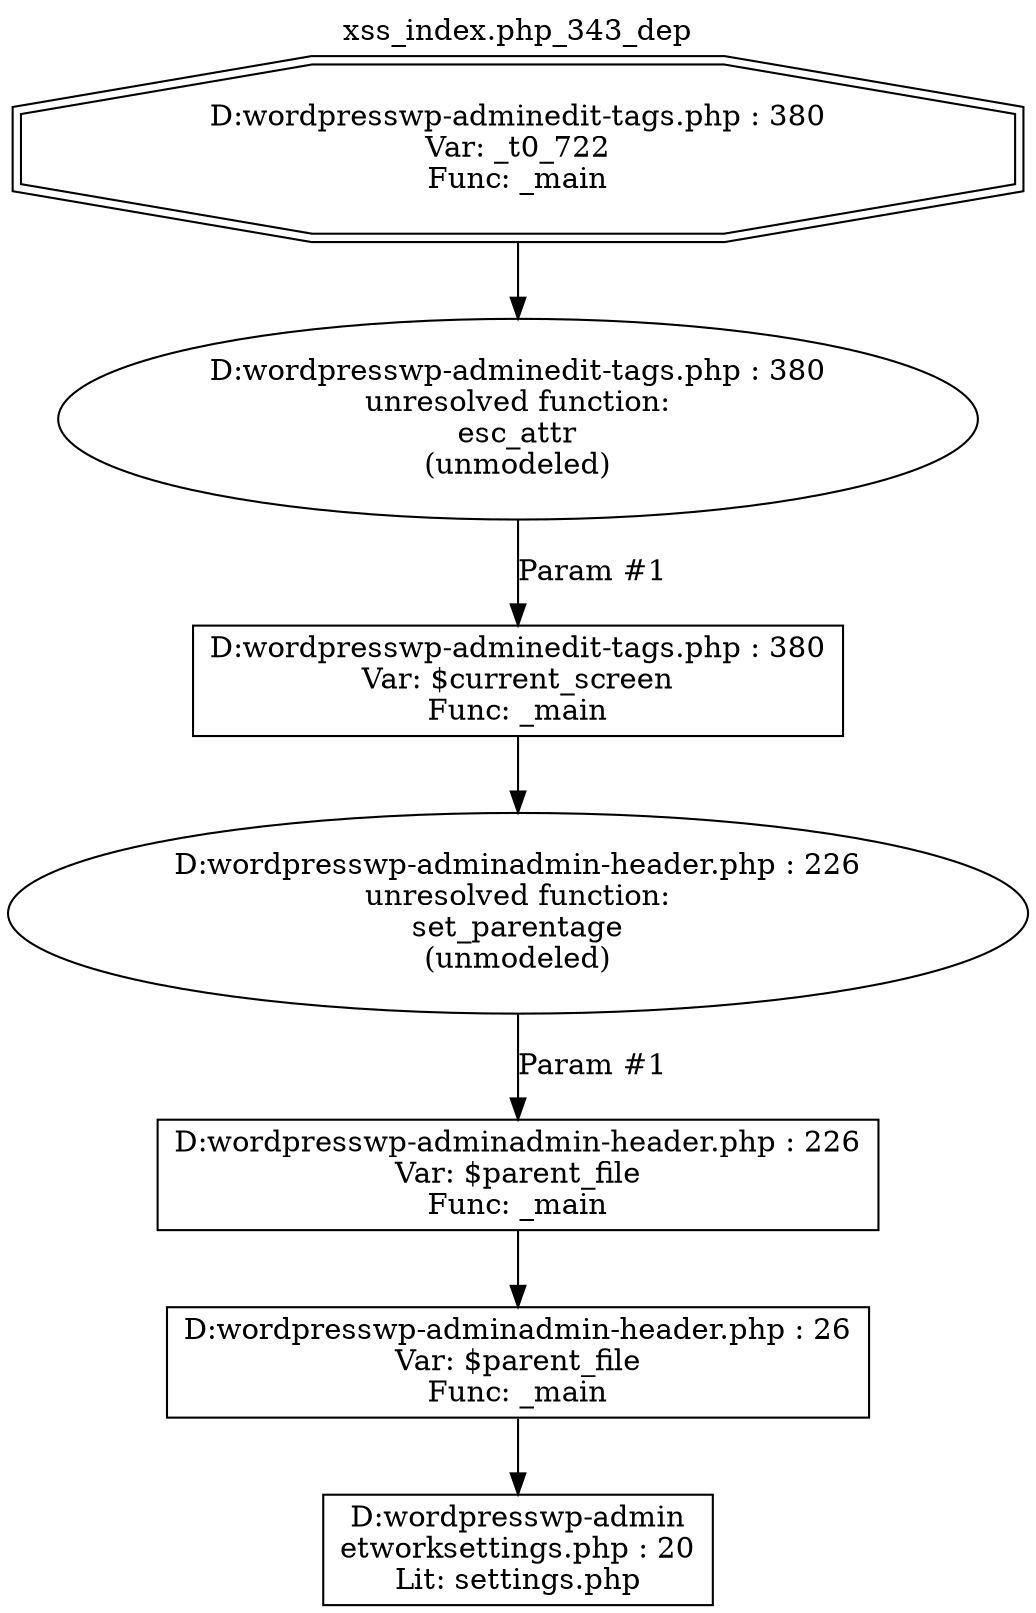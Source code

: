 digraph cfg {
  label="xss_index.php_343_dep";
  labelloc=t;
  n1 [shape=doubleoctagon, label="D:\wordpress\wp-admin\edit-tags.php : 380\nVar: _t0_722\nFunc: _main\n"];
  n2 [shape=ellipse, label="D:\wordpress\wp-admin\edit-tags.php : 380\nunresolved function:\nesc_attr\n(unmodeled)\n"];
  n3 [shape=box, label="D:\wordpress\wp-admin\edit-tags.php : 380\nVar: $current_screen\nFunc: _main\n"];
  n4 [shape=ellipse, label="D:\wordpress\wp-admin\admin-header.php : 226\nunresolved function:\nset_parentage\n(unmodeled)\n"];
  n5 [shape=box, label="D:\wordpress\wp-admin\admin-header.php : 226\nVar: $parent_file\nFunc: _main\n"];
  n6 [shape=box, label="D:\wordpress\wp-admin\admin-header.php : 26\nVar: $parent_file\nFunc: _main\n"];
  n7 [shape=box, label="D:\wordpress\wp-admin\network\settings.php : 20\nLit: settings.php\n"];
  n1 -> n2;
  n3 -> n4;
  n6 -> n7;
  n5 -> n6;
  n4 -> n5[label="Param #1"];
  n2 -> n3[label="Param #1"];
}
